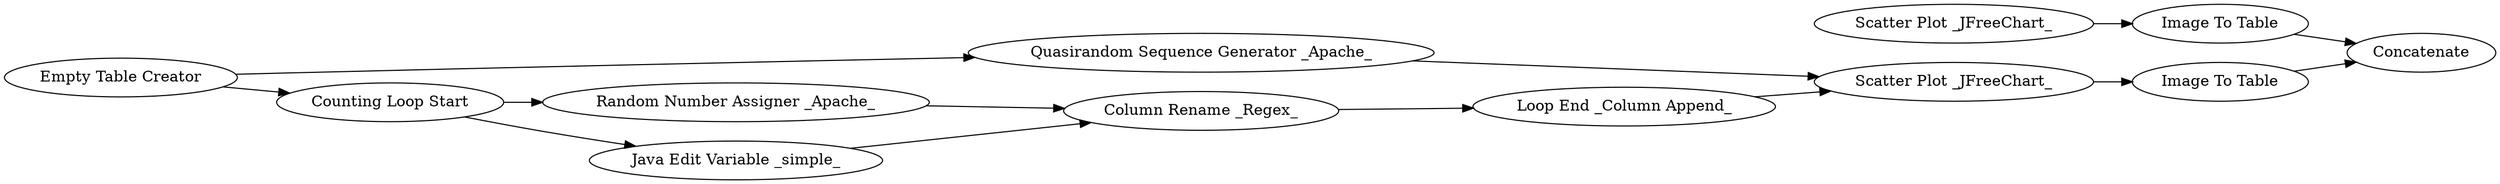 digraph {
	1 [label="Quasirandom Sequence Generator _Apache_"]
	2 [label="Empty Table Creator"]
	3 [label="Counting Loop Start"]
	4 [label="Random Number Assigner _Apache_"]
	5 [label="Loop End _Column Append_"]
	6 [label="Java Edit Variable _simple_"]
	7 [label="Column Rename _Regex_"]
	8 [label="Scatter Plot _JFreeChart_"]
	9 [label="Scatter Plot _JFreeChart_"]
	10 [label="Image To Table"]
	11 [label="Image To Table"]
	12 [label=Concatenate]
	8 -> 11
	9 -> 10
	10 -> 12
	11 -> 12
	1 -> 8
	2 -> 3
	2 -> 1
	3 -> 6
	3 -> 4
	4 -> 7
	5 -> 8
	6 -> 7
	7 -> 5
	rankdir=LR
}
